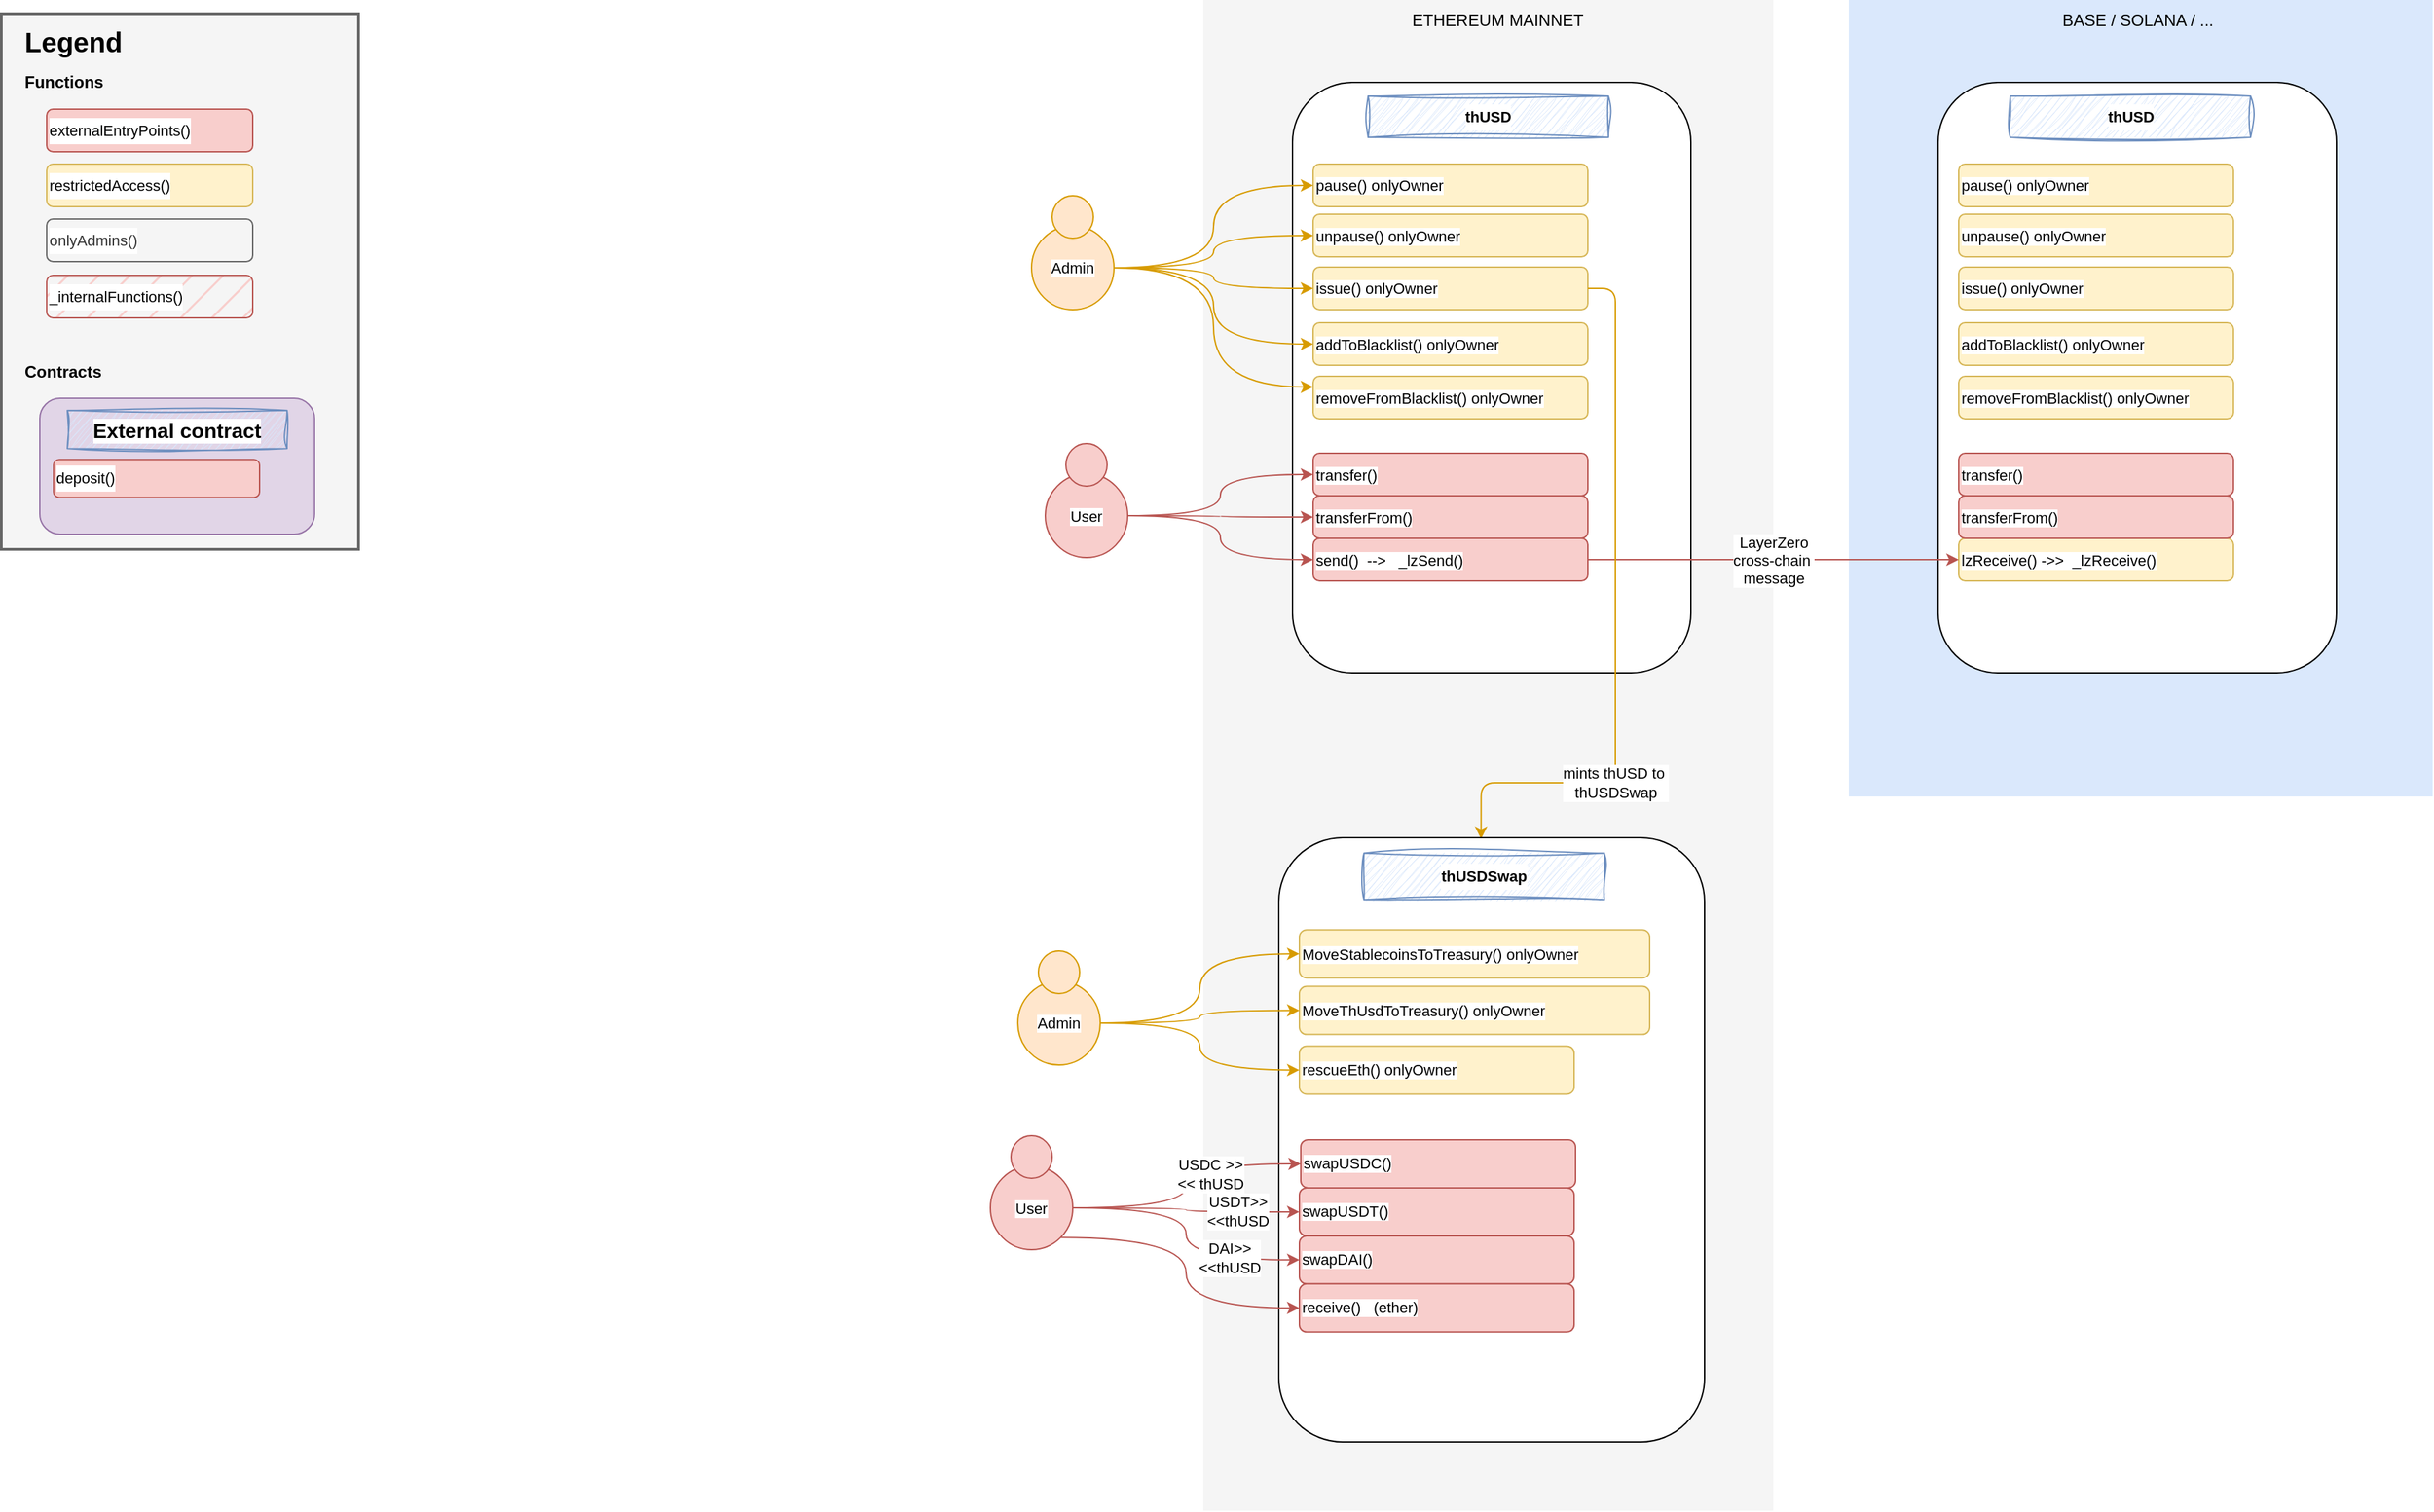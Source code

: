 <mxfile version="27.0.9">
  <diagram name="Page-1" id="5PyokPp5oCqXq4SJCTLq">
    <mxGraphModel dx="2955" dy="2366" grid="1" gridSize="10" guides="1" tooltips="1" connect="1" arrows="1" fold="1" page="1" pageScale="1" pageWidth="850" pageHeight="1100" math="0" shadow="0">
      <root>
        <mxCell id="0" />
        <mxCell id="1" parent="0" />
        <mxCell id="8mlLmYaFBqZbSEVMQ5BL-76" value="" style="whiteSpace=wrap;html=1;fillColor=#f5f5f5;strokeColor=none;fontColor=#333333;" parent="1" vertex="1">
          <mxGeometry x="465" y="-910" width="415" height="1100" as="geometry" />
        </mxCell>
        <mxCell id="8mlLmYaFBqZbSEVMQ5BL-60" value="" style="whiteSpace=wrap;html=1;imageAspect=1;strokeWidth=2;fillColor=#f5f5f5;fontColor=#333333;strokeColor=#666666;" parent="1" vertex="1">
          <mxGeometry x="-410" y="-900" width="260" height="390" as="geometry" />
        </mxCell>
        <mxCell id="8mlLmYaFBqZbSEVMQ5BL-61" value="&lt;div style=&quot;line-height: 19px;&quot;&gt;externalEntryPoints()&lt;/div&gt;" style="rounded=1;whiteSpace=wrap;html=1;fontFamily=Helvetica;fontSize=11;labelBackgroundColor=default;align=left;fillColor=#f8cecc;strokeColor=#b85450;fillStyle=auto;glass=0;" parent="1" vertex="1">
          <mxGeometry x="-377" y="-830.5" width="150" height="31" as="geometry" />
        </mxCell>
        <mxCell id="8mlLmYaFBqZbSEVMQ5BL-62" value="&lt;b&gt;&lt;font style=&quot;font-size: 20px;&quot;&gt;Legend&lt;/font&gt;&lt;/b&gt;" style="text;html=1;align=left;verticalAlign=middle;whiteSpace=wrap;rounded=0;" parent="1" vertex="1">
          <mxGeometry x="-395" y="-900" width="150" height="40" as="geometry" />
        </mxCell>
        <mxCell id="8mlLmYaFBqZbSEVMQ5BL-63" value="&lt;div style=&quot;line-height: 19px;&quot;&gt;onlyAdmins()&lt;/div&gt;" style="rounded=1;whiteSpace=wrap;html=1;fontFamily=Helvetica;fontSize=11;labelBackgroundColor=default;align=left;fillColor=#f5f5f5;strokeColor=#666666;fillStyle=auto;glass=0;fontColor=#333333;" parent="1" vertex="1">
          <mxGeometry x="-377" y="-750.5" width="150" height="31" as="geometry" />
        </mxCell>
        <mxCell id="8mlLmYaFBqZbSEVMQ5BL-64" value="&lt;div style=&quot;line-height: 19px;&quot;&gt;restrictedAccess()&lt;/div&gt;" style="rounded=1;whiteSpace=wrap;html=1;fontFamily=Helvetica;fontSize=11;labelBackgroundColor=default;align=left;fillColor=#fff2cc;strokeColor=#d6b656;fillStyle=auto;glass=0;" parent="1" vertex="1">
          <mxGeometry x="-377" y="-790.5" width="150" height="31" as="geometry" />
        </mxCell>
        <mxCell id="8mlLmYaFBqZbSEVMQ5BL-65" value="&lt;div style=&quot;line-height: 19px;&quot;&gt;_internalFunctions()&lt;/div&gt;" style="rounded=1;whiteSpace=wrap;html=1;fontFamily=Helvetica;fontSize=11;labelBackgroundColor=default;align=left;fillColor=#f8cecc;strokeColor=#b85450;fillStyle=hatch;glass=0;" parent="1" vertex="1">
          <mxGeometry x="-377" y="-709.5" width="150" height="31" as="geometry" />
        </mxCell>
        <mxCell id="8mlLmYaFBqZbSEVMQ5BL-66" value="" style="group" parent="1" vertex="1" connectable="0">
          <mxGeometry x="-382" y="-620" width="200" height="99" as="geometry" />
        </mxCell>
        <mxCell id="8mlLmYaFBqZbSEVMQ5BL-67" value="" style="rounded=1;whiteSpace=wrap;html=1;fontFamily=Helvetica;fontSize=11;labelBackgroundColor=default;fillColor=#e1d5e7;strokeColor=#9673a6;" parent="8mlLmYaFBqZbSEVMQ5BL-66" vertex="1">
          <mxGeometry width="200" height="99" as="geometry" />
        </mxCell>
        <mxCell id="8mlLmYaFBqZbSEVMQ5BL-68" value="&lt;font style=&quot;font-size: 15px;&quot;&gt;&lt;b&gt;External contract&lt;/b&gt;&lt;/font&gt;" style="text;html=1;align=center;verticalAlign=middle;whiteSpace=wrap;rounded=0;fontFamily=Helvetica;fontSize=11;labelBackgroundColor=default;fillColor=#dae8fc;strokeColor=#6c8ebf;fillStyle=auto;glass=0;sketch=1;curveFitting=1;jiggle=2;" parent="8mlLmYaFBqZbSEVMQ5BL-66" vertex="1">
          <mxGeometry x="20" y="8.919" width="160" height="27.649" as="geometry" />
        </mxCell>
        <mxCell id="8mlLmYaFBqZbSEVMQ5BL-69" value="&lt;div style=&quot;line-height: 19px;&quot;&gt;deposit()&lt;/div&gt;" style="rounded=1;whiteSpace=wrap;html=1;fontFamily=Helvetica;fontSize=11;labelBackgroundColor=default;align=left;fillColor=#f8cecc;strokeColor=#b85450;fillStyle=auto;glass=0;" parent="8mlLmYaFBqZbSEVMQ5BL-66" vertex="1">
          <mxGeometry x="10" y="44.595" width="150" height="27.649" as="geometry" />
        </mxCell>
        <mxCell id="8mlLmYaFBqZbSEVMQ5BL-70" value="&lt;b&gt;Contracts&lt;/b&gt;" style="text;html=1;align=left;verticalAlign=middle;whiteSpace=wrap;rounded=0;" parent="1" vertex="1">
          <mxGeometry x="-395" y="-659" width="150" height="40" as="geometry" />
        </mxCell>
        <mxCell id="8mlLmYaFBqZbSEVMQ5BL-71" value="&lt;b&gt;Functions&lt;/b&gt;" style="text;html=1;align=left;verticalAlign=middle;whiteSpace=wrap;rounded=0;" parent="1" vertex="1">
          <mxGeometry x="-395" y="-870" width="150" height="40" as="geometry" />
        </mxCell>
        <mxCell id="8mlLmYaFBqZbSEVMQ5BL-77" value="" style="whiteSpace=wrap;html=1;fillColor=#dae8fc;strokeColor=none;" parent="1" vertex="1">
          <mxGeometry x="935" y="-910" width="425" height="580" as="geometry" />
        </mxCell>
        <mxCell id="8mlLmYaFBqZbSEVMQ5BL-78" value="ETHEREUM MAINNET" style="text;html=1;align=center;verticalAlign=middle;whiteSpace=wrap;rounded=0;" parent="1" vertex="1">
          <mxGeometry x="587" y="-910" width="185" height="30" as="geometry" />
        </mxCell>
        <mxCell id="8mlLmYaFBqZbSEVMQ5BL-79" value="BASE / SOLANA / ..." style="text;html=1;align=center;verticalAlign=middle;whiteSpace=wrap;rounded=0;" parent="1" vertex="1">
          <mxGeometry x="1052.5" y="-910" width="185" height="30" as="geometry" />
        </mxCell>
        <mxCell id="8mlLmYaFBqZbSEVMQ5BL-80" value="" style="group" parent="1" vertex="1" connectable="0">
          <mxGeometry x="340" y="-775.5" width="60" height="91" as="geometry" />
        </mxCell>
        <mxCell id="8mlLmYaFBqZbSEVMQ5BL-81" value="Admin" style="ellipse;whiteSpace=wrap;html=1;aspect=fixed;fontFamily=Helvetica;fontSize=11;labelBackgroundColor=default;fillColor=#ffe6cc;strokeColor=#d79b00;" parent="8mlLmYaFBqZbSEVMQ5BL-80" vertex="1">
          <mxGeometry y="30" width="60" height="61" as="geometry" />
        </mxCell>
        <mxCell id="8mlLmYaFBqZbSEVMQ5BL-82" value="" style="ellipse;whiteSpace=wrap;html=1;aspect=fixed;fontFamily=Helvetica;fontSize=11;labelBackgroundColor=default;fillColor=#ffe6cc;strokeColor=#d79b00;" parent="8mlLmYaFBqZbSEVMQ5BL-80" vertex="1">
          <mxGeometry x="15" y="8" width="30" height="31" as="geometry" />
        </mxCell>
        <mxCell id="8mlLmYaFBqZbSEVMQ5BL-74" value="&lt;br&gt;&lt;div&gt;&lt;br&gt;&lt;/div&gt;" style="rounded=1;whiteSpace=wrap;html=1;container=0;" parent="1" vertex="1">
          <mxGeometry x="530" y="-850" width="290" height="430" as="geometry" />
        </mxCell>
        <mxCell id="8mlLmYaFBqZbSEVMQ5BL-75" value="&lt;div style=&quot;line-height: 19px;&quot;&gt;&lt;b&gt;thUSD&lt;/b&gt;&lt;/div&gt;" style="text;html=1;align=center;verticalAlign=middle;whiteSpace=wrap;rounded=0;fontFamily=Helvetica;fontSize=11;labelBackgroundColor=default;fillColor=#dae8fc;strokeColor=#6c8ebf;fillStyle=auto;glass=0;sketch=1;curveFitting=1;jiggle=2;container=0;" parent="1" vertex="1">
          <mxGeometry x="585" y="-840" width="175" height="30" as="geometry" />
        </mxCell>
        <mxCell id="8mlLmYaFBqZbSEVMQ5BL-83" value="pause() onlyOwner" style="rounded=1;whiteSpace=wrap;html=1;fontFamily=Helvetica;fontSize=11;labelBackgroundColor=default;fillColor=#fff2cc;strokeColor=#d6b656;align=left;container=0;" parent="1" vertex="1">
          <mxGeometry x="545" y="-790.5" width="200" height="31" as="geometry" />
        </mxCell>
        <mxCell id="8mlLmYaFBqZbSEVMQ5BL-84" value="unpause() onlyOwner" style="rounded=1;whiteSpace=wrap;html=1;fontFamily=Helvetica;fontSize=11;labelBackgroundColor=default;fillColor=#fff2cc;strokeColor=#d6b656;align=left;container=0;" parent="1" vertex="1">
          <mxGeometry x="545" y="-754" width="200" height="31" as="geometry" />
        </mxCell>
        <mxCell id="8mlLmYaFBqZbSEVMQ5BL-85" value="issue() onlyOwner" style="rounded=1;whiteSpace=wrap;html=1;fontFamily=Helvetica;fontSize=11;labelBackgroundColor=default;fillColor=#fff2cc;strokeColor=#d6b656;align=left;container=0;" parent="1" vertex="1">
          <mxGeometry x="545" y="-715.5" width="200" height="31" as="geometry" />
        </mxCell>
        <mxCell id="8mlLmYaFBqZbSEVMQ5BL-86" value="addToBlacklist() onlyOwner" style="rounded=1;whiteSpace=wrap;html=1;fontFamily=Helvetica;fontSize=11;labelBackgroundColor=default;fillColor=#fff2cc;strokeColor=#d6b656;align=left;container=0;" parent="1" vertex="1">
          <mxGeometry x="545" y="-675" width="200" height="31" as="geometry" />
        </mxCell>
        <mxCell id="8mlLmYaFBqZbSEVMQ5BL-87" value="removeFromBlacklist() onlyOwner" style="rounded=1;whiteSpace=wrap;html=1;fontFamily=Helvetica;fontSize=11;labelBackgroundColor=default;fillColor=#fff2cc;strokeColor=#d6b656;align=left;container=0;" parent="1" vertex="1">
          <mxGeometry x="545" y="-636" width="200" height="31" as="geometry" />
        </mxCell>
        <mxCell id="8mlLmYaFBqZbSEVMQ5BL-88" style="edgeStyle=orthogonalEdgeStyle;rounded=0;orthogonalLoop=1;jettySize=auto;html=1;exitX=1;exitY=0.5;exitDx=0;exitDy=0;entryX=0;entryY=0.5;entryDx=0;entryDy=0;fillColor=#ffe6cc;strokeColor=#d79b00;curved=1;" parent="1" source="8mlLmYaFBqZbSEVMQ5BL-81" target="8mlLmYaFBqZbSEVMQ5BL-83" edge="1">
          <mxGeometry relative="1" as="geometry" />
        </mxCell>
        <mxCell id="8mlLmYaFBqZbSEVMQ5BL-89" value="transfer()" style="rounded=1;whiteSpace=wrap;html=1;fontFamily=Helvetica;fontSize=11;labelBackgroundColor=default;fillColor=#f8cecc;strokeColor=#b85450;align=left;container=0;" parent="1" vertex="1">
          <mxGeometry x="545" y="-580" width="200" height="31" as="geometry" />
        </mxCell>
        <mxCell id="8mlLmYaFBqZbSEVMQ5BL-91" value="transferFrom()" style="rounded=1;whiteSpace=wrap;html=1;fontFamily=Helvetica;fontSize=11;labelBackgroundColor=default;fillColor=#f8cecc;strokeColor=#b85450;align=left;container=0;" parent="1" vertex="1">
          <mxGeometry x="545" y="-549" width="200" height="31" as="geometry" />
        </mxCell>
        <mxCell id="8mlLmYaFBqZbSEVMQ5BL-92" value="send()&amp;nbsp; --&amp;gt;&amp;nbsp; &amp;nbsp;_lzSend()" style="rounded=1;whiteSpace=wrap;html=1;fontFamily=Helvetica;fontSize=11;labelBackgroundColor=default;fillColor=#f8cecc;strokeColor=#b85450;align=left;container=0;" parent="1" vertex="1">
          <mxGeometry x="545" y="-518" width="200" height="31" as="geometry" />
        </mxCell>
        <mxCell id="8mlLmYaFBqZbSEVMQ5BL-93" value="" style="group" parent="1" vertex="1" connectable="0">
          <mxGeometry x="350" y="-595" width="60" height="91" as="geometry" />
        </mxCell>
        <mxCell id="8mlLmYaFBqZbSEVMQ5BL-94" value="User" style="ellipse;whiteSpace=wrap;html=1;aspect=fixed;fontFamily=Helvetica;fontSize=11;labelBackgroundColor=default;fillColor=#f8cecc;strokeColor=#b85450;" parent="8mlLmYaFBqZbSEVMQ5BL-93" vertex="1">
          <mxGeometry y="30" width="60" height="61" as="geometry" />
        </mxCell>
        <mxCell id="8mlLmYaFBqZbSEVMQ5BL-95" value="" style="ellipse;whiteSpace=wrap;html=1;aspect=fixed;fontFamily=Helvetica;fontSize=11;labelBackgroundColor=default;fillColor=#f8cecc;strokeColor=#b85450;" parent="8mlLmYaFBqZbSEVMQ5BL-93" vertex="1">
          <mxGeometry x="15" y="8" width="30" height="31" as="geometry" />
        </mxCell>
        <mxCell id="8mlLmYaFBqZbSEVMQ5BL-101" style="edgeStyle=orthogonalEdgeStyle;rounded=0;orthogonalLoop=1;jettySize=auto;html=1;exitX=1;exitY=0.5;exitDx=0;exitDy=0;fillColor=#f8cecc;strokeColor=#b85450;curved=1;" parent="1" source="8mlLmYaFBqZbSEVMQ5BL-94" target="8mlLmYaFBqZbSEVMQ5BL-89" edge="1">
          <mxGeometry relative="1" as="geometry" />
        </mxCell>
        <mxCell id="8mlLmYaFBqZbSEVMQ5BL-102" style="edgeStyle=orthogonalEdgeStyle;rounded=0;orthogonalLoop=1;jettySize=auto;html=1;exitX=1;exitY=0.5;exitDx=0;exitDy=0;entryX=0;entryY=0.5;entryDx=0;entryDy=0;fillColor=#f8cecc;strokeColor=#b85450;curved=1;" parent="1" source="8mlLmYaFBqZbSEVMQ5BL-94" target="8mlLmYaFBqZbSEVMQ5BL-91" edge="1">
          <mxGeometry relative="1" as="geometry" />
        </mxCell>
        <mxCell id="8mlLmYaFBqZbSEVMQ5BL-103" style="edgeStyle=orthogonalEdgeStyle;shape=connector;curved=1;rounded=0;orthogonalLoop=1;jettySize=auto;html=1;exitX=1;exitY=0.5;exitDx=0;exitDy=0;entryX=0;entryY=0.5;entryDx=0;entryDy=0;strokeColor=#b85450;align=center;verticalAlign=middle;fontFamily=Helvetica;fontSize=11;fontColor=default;labelBackgroundColor=default;endArrow=classic;fillColor=#f8cecc;" parent="1" source="8mlLmYaFBqZbSEVMQ5BL-94" target="8mlLmYaFBqZbSEVMQ5BL-92" edge="1">
          <mxGeometry relative="1" as="geometry" />
        </mxCell>
        <mxCell id="8mlLmYaFBqZbSEVMQ5BL-105" value="&lt;br&gt;&lt;div&gt;&lt;br&gt;&lt;/div&gt;" style="rounded=1;whiteSpace=wrap;html=1;container=0;" parent="1" vertex="1">
          <mxGeometry x="1000" y="-850" width="290" height="430" as="geometry" />
        </mxCell>
        <mxCell id="8mlLmYaFBqZbSEVMQ5BL-106" value="&lt;div style=&quot;line-height: 19px;&quot;&gt;&lt;b&gt;thUSD&lt;/b&gt;&lt;/div&gt;" style="text;html=1;align=center;verticalAlign=middle;whiteSpace=wrap;rounded=0;fontFamily=Helvetica;fontSize=11;labelBackgroundColor=default;fillColor=#dae8fc;strokeColor=#6c8ebf;fillStyle=auto;glass=0;sketch=1;curveFitting=1;jiggle=2;container=0;" parent="1" vertex="1">
          <mxGeometry x="1052.5" y="-840" width="175" height="30" as="geometry" />
        </mxCell>
        <mxCell id="8mlLmYaFBqZbSEVMQ5BL-107" value="pause() onlyOwner" style="rounded=1;whiteSpace=wrap;html=1;fontFamily=Helvetica;fontSize=11;labelBackgroundColor=default;fillColor=#fff2cc;strokeColor=#d6b656;align=left;container=0;" parent="1" vertex="1">
          <mxGeometry x="1015" y="-790.5" width="200" height="31" as="geometry" />
        </mxCell>
        <mxCell id="8mlLmYaFBqZbSEVMQ5BL-108" value="unpause() onlyOwner" style="rounded=1;whiteSpace=wrap;html=1;fontFamily=Helvetica;fontSize=11;labelBackgroundColor=default;fillColor=#fff2cc;strokeColor=#d6b656;align=left;container=0;" parent="1" vertex="1">
          <mxGeometry x="1015" y="-754" width="200" height="31" as="geometry" />
        </mxCell>
        <mxCell id="8mlLmYaFBqZbSEVMQ5BL-109" value="issue() onlyOwner" style="rounded=1;whiteSpace=wrap;html=1;fontFamily=Helvetica;fontSize=11;labelBackgroundColor=default;fillColor=#fff2cc;strokeColor=#d6b656;align=left;container=0;" parent="1" vertex="1">
          <mxGeometry x="1015" y="-715.5" width="200" height="31" as="geometry" />
        </mxCell>
        <mxCell id="8mlLmYaFBqZbSEVMQ5BL-110" value="addToBlacklist() onlyOwner" style="rounded=1;whiteSpace=wrap;html=1;fontFamily=Helvetica;fontSize=11;labelBackgroundColor=default;fillColor=#fff2cc;strokeColor=#d6b656;align=left;container=0;" parent="1" vertex="1">
          <mxGeometry x="1015" y="-675" width="200" height="31" as="geometry" />
        </mxCell>
        <mxCell id="8mlLmYaFBqZbSEVMQ5BL-111" value="removeFromBlacklist() onlyOwner" style="rounded=1;whiteSpace=wrap;html=1;fontFamily=Helvetica;fontSize=11;labelBackgroundColor=default;fillColor=#fff2cc;strokeColor=#d6b656;align=left;container=0;" parent="1" vertex="1">
          <mxGeometry x="1015" y="-636" width="200" height="31" as="geometry" />
        </mxCell>
        <mxCell id="8mlLmYaFBqZbSEVMQ5BL-112" value="lzReceive() -&amp;gt;&amp;gt;&amp;nbsp; _lzReceive()" style="rounded=1;whiteSpace=wrap;html=1;fontFamily=Helvetica;fontSize=11;labelBackgroundColor=default;fillColor=#fff2cc;strokeColor=#d6b656;align=left;container=0;" parent="1" vertex="1">
          <mxGeometry x="1015" y="-518" width="200" height="31" as="geometry" />
        </mxCell>
        <mxCell id="8mlLmYaFBqZbSEVMQ5BL-113" value="transferFrom()" style="rounded=1;whiteSpace=wrap;html=1;fontFamily=Helvetica;fontSize=11;labelBackgroundColor=default;fillColor=#f8cecc;strokeColor=#b85450;align=left;container=0;" parent="1" vertex="1">
          <mxGeometry x="1015" y="-549" width="200" height="31" as="geometry" />
        </mxCell>
        <mxCell id="8mlLmYaFBqZbSEVMQ5BL-115" value="&lt;div&gt;LayerZero&lt;/div&gt;cross-chain&amp;nbsp;&lt;div&gt;message&lt;/div&gt;" style="edgeStyle=orthogonalEdgeStyle;shape=connector;curved=1;rounded=0;orthogonalLoop=1;jettySize=auto;html=1;exitX=1;exitY=0.5;exitDx=0;exitDy=0;entryX=0;entryY=0.5;entryDx=0;entryDy=0;strokeColor=#b85450;align=center;verticalAlign=middle;fontFamily=Helvetica;fontSize=11;fontColor=default;labelBackgroundColor=default;endArrow=classic;fillColor=#f8cecc;" parent="1" source="8mlLmYaFBqZbSEVMQ5BL-92" target="8mlLmYaFBqZbSEVMQ5BL-112" edge="1">
          <mxGeometry relative="1" as="geometry" />
        </mxCell>
        <mxCell id="8mlLmYaFBqZbSEVMQ5BL-116" value="transfer()" style="rounded=1;whiteSpace=wrap;html=1;fontFamily=Helvetica;fontSize=11;labelBackgroundColor=default;fillColor=#f8cecc;strokeColor=#b85450;align=left;container=0;" parent="1" vertex="1">
          <mxGeometry x="1015" y="-580" width="200" height="31" as="geometry" />
        </mxCell>
        <mxCell id="8mlLmYaFBqZbSEVMQ5BL-117" style="edgeStyle=orthogonalEdgeStyle;shape=connector;curved=1;rounded=0;orthogonalLoop=1;jettySize=auto;html=1;exitX=1;exitY=0.5;exitDx=0;exitDy=0;strokeColor=#d79b00;align=center;verticalAlign=middle;fontFamily=Helvetica;fontSize=11;fontColor=default;labelBackgroundColor=default;endArrow=classic;fillColor=#ffe6cc;" parent="1" source="8mlLmYaFBqZbSEVMQ5BL-81" target="8mlLmYaFBqZbSEVMQ5BL-84" edge="1">
          <mxGeometry relative="1" as="geometry" />
        </mxCell>
        <mxCell id="8mlLmYaFBqZbSEVMQ5BL-118" style="edgeStyle=orthogonalEdgeStyle;shape=connector;curved=1;rounded=0;orthogonalLoop=1;jettySize=auto;html=1;exitX=1;exitY=0.5;exitDx=0;exitDy=0;strokeColor=#d79b00;align=center;verticalAlign=middle;fontFamily=Helvetica;fontSize=11;fontColor=default;labelBackgroundColor=default;endArrow=classic;fillColor=#ffe6cc;" parent="1" source="8mlLmYaFBqZbSEVMQ5BL-81" target="8mlLmYaFBqZbSEVMQ5BL-85" edge="1">
          <mxGeometry relative="1" as="geometry" />
        </mxCell>
        <mxCell id="8mlLmYaFBqZbSEVMQ5BL-119" style="edgeStyle=orthogonalEdgeStyle;shape=connector;curved=1;rounded=0;orthogonalLoop=1;jettySize=auto;html=1;exitX=1;exitY=0.5;exitDx=0;exitDy=0;entryX=0;entryY=0.5;entryDx=0;entryDy=0;strokeColor=#d79b00;align=center;verticalAlign=middle;fontFamily=Helvetica;fontSize=11;fontColor=default;labelBackgroundColor=default;endArrow=classic;fillColor=#ffe6cc;" parent="1" source="8mlLmYaFBqZbSEVMQ5BL-81" target="8mlLmYaFBqZbSEVMQ5BL-86" edge="1">
          <mxGeometry relative="1" as="geometry" />
        </mxCell>
        <mxCell id="8mlLmYaFBqZbSEVMQ5BL-120" style="edgeStyle=orthogonalEdgeStyle;shape=connector;curved=1;rounded=0;orthogonalLoop=1;jettySize=auto;html=1;exitX=1;exitY=0.5;exitDx=0;exitDy=0;entryX=0;entryY=0.25;entryDx=0;entryDy=0;strokeColor=#d79b00;align=center;verticalAlign=middle;fontFamily=Helvetica;fontSize=11;fontColor=default;labelBackgroundColor=default;endArrow=classic;fillColor=#ffe6cc;" parent="1" source="8mlLmYaFBqZbSEVMQ5BL-81" target="8mlLmYaFBqZbSEVMQ5BL-87" edge="1">
          <mxGeometry relative="1" as="geometry" />
        </mxCell>
        <mxCell id="8mlLmYaFBqZbSEVMQ5BL-125" value="" style="group" parent="1" vertex="1" connectable="0">
          <mxGeometry x="330" y="-225.5" width="60" height="91" as="geometry" />
        </mxCell>
        <mxCell id="8mlLmYaFBqZbSEVMQ5BL-126" value="Admin" style="ellipse;whiteSpace=wrap;html=1;aspect=fixed;fontFamily=Helvetica;fontSize=11;labelBackgroundColor=default;fillColor=#ffe6cc;strokeColor=#d79b00;" parent="8mlLmYaFBqZbSEVMQ5BL-125" vertex="1">
          <mxGeometry y="30" width="60" height="61" as="geometry" />
        </mxCell>
        <mxCell id="8mlLmYaFBqZbSEVMQ5BL-127" value="" style="ellipse;whiteSpace=wrap;html=1;aspect=fixed;fontFamily=Helvetica;fontSize=11;labelBackgroundColor=default;fillColor=#ffe6cc;strokeColor=#d79b00;" parent="8mlLmYaFBqZbSEVMQ5BL-125" vertex="1">
          <mxGeometry x="15" y="8" width="30" height="31" as="geometry" />
        </mxCell>
        <mxCell id="8mlLmYaFBqZbSEVMQ5BL-139" value="" style="group" parent="1" vertex="1" connectable="0">
          <mxGeometry x="310" y="-91" width="60" height="91" as="geometry" />
        </mxCell>
        <mxCell id="8mlLmYaFBqZbSEVMQ5BL-140" value="User" style="ellipse;whiteSpace=wrap;html=1;aspect=fixed;fontFamily=Helvetica;fontSize=11;labelBackgroundColor=default;fillColor=#f8cecc;strokeColor=#b85450;" parent="8mlLmYaFBqZbSEVMQ5BL-139" vertex="1">
          <mxGeometry y="30" width="60" height="61" as="geometry" />
        </mxCell>
        <mxCell id="8mlLmYaFBqZbSEVMQ5BL-141" value="" style="ellipse;whiteSpace=wrap;html=1;aspect=fixed;fontFamily=Helvetica;fontSize=11;labelBackgroundColor=default;fillColor=#f8cecc;strokeColor=#b85450;" parent="8mlLmYaFBqZbSEVMQ5BL-139" vertex="1">
          <mxGeometry x="15" y="8" width="30" height="31" as="geometry" />
        </mxCell>
        <mxCell id="-2_YNTllGdAQVyumc-rs-1" style="edgeStyle=orthogonalEdgeStyle;rounded=1;orthogonalLoop=1;jettySize=auto;html=1;exitX=1;exitY=0.5;exitDx=0;exitDy=0;entryX=0.475;entryY=0.002;entryDx=0;entryDy=0;entryPerimeter=0;fillColor=#ffe6cc;strokeColor=#d79b00;curved=0;" edge="1" parent="1" source="8mlLmYaFBqZbSEVMQ5BL-85" target="8mlLmYaFBqZbSEVMQ5BL-128">
          <mxGeometry relative="1" as="geometry">
            <Array as="points">
              <mxPoint x="765" y="-700" />
              <mxPoint x="765" y="-340" />
              <mxPoint x="667" y="-340" />
            </Array>
          </mxGeometry>
        </mxCell>
        <mxCell id="-2_YNTllGdAQVyumc-rs-2" value="mints thUSD to&amp;nbsp;&lt;div&gt;thUSDSwap&lt;/div&gt;" style="edgeLabel;html=1;align=center;verticalAlign=middle;resizable=0;points=[];" vertex="1" connectable="0" parent="-2_YNTllGdAQVyumc-rs-1">
          <mxGeometry x="0.46" relative="1" as="geometry">
            <mxPoint y="1" as="offset" />
          </mxGeometry>
        </mxCell>
        <mxCell id="-2_YNTllGdAQVyumc-rs-4" value="" style="group" vertex="1" connectable="0" parent="1">
          <mxGeometry x="520" y="-300" width="310" height="440" as="geometry" />
        </mxCell>
        <mxCell id="8mlLmYaFBqZbSEVMQ5BL-128" value="&lt;br&gt;&lt;div&gt;&lt;br&gt;&lt;/div&gt;" style="rounded=1;whiteSpace=wrap;html=1;container=0;" parent="-2_YNTllGdAQVyumc-rs-4" vertex="1">
          <mxGeometry width="310" height="440.0" as="geometry" />
        </mxCell>
        <mxCell id="8mlLmYaFBqZbSEVMQ5BL-129" value="&lt;div style=&quot;line-height: 19px;&quot;&gt;&lt;b&gt;thUSDSwap&lt;/b&gt;&lt;/div&gt;" style="text;html=1;align=center;verticalAlign=middle;whiteSpace=wrap;rounded=0;fontFamily=Helvetica;fontSize=11;labelBackgroundColor=default;fillColor=#dae8fc;strokeColor=#6c8ebf;fillStyle=auto;glass=0;sketch=1;curveFitting=1;jiggle=2;container=0;" parent="-2_YNTllGdAQVyumc-rs-4" vertex="1">
          <mxGeometry x="62" y="11.282" width="175" height="33.846" as="geometry" />
        </mxCell>
        <mxCell id="8mlLmYaFBqZbSEVMQ5BL-130" value="MoveStablecoinsToTreasury() onlyOwner" style="rounded=1;whiteSpace=wrap;html=1;fontFamily=Helvetica;fontSize=11;labelBackgroundColor=default;fillColor=#fff2cc;strokeColor=#d6b656;align=left;container=0;" parent="-2_YNTllGdAQVyumc-rs-4" vertex="1">
          <mxGeometry x="15" y="67.128" width="255" height="34.974" as="geometry" />
        </mxCell>
        <mxCell id="8mlLmYaFBqZbSEVMQ5BL-131" value="MoveThUsdToTreasury() onlyOwner" style="rounded=1;whiteSpace=wrap;html=1;fontFamily=Helvetica;fontSize=11;labelBackgroundColor=default;fillColor=#fff2cc;strokeColor=#d6b656;align=left;container=0;" parent="-2_YNTllGdAQVyumc-rs-4" vertex="1">
          <mxGeometry x="15" y="108.308" width="255" height="34.974" as="geometry" />
        </mxCell>
        <mxCell id="8mlLmYaFBqZbSEVMQ5BL-132" value="rescueEth() onlyOwner" style="rounded=1;whiteSpace=wrap;html=1;fontFamily=Helvetica;fontSize=11;labelBackgroundColor=default;fillColor=#fff2cc;strokeColor=#d6b656;align=left;container=0;" parent="-2_YNTllGdAQVyumc-rs-4" vertex="1">
          <mxGeometry x="15" y="151.744" width="200" height="34.974" as="geometry" />
        </mxCell>
        <mxCell id="8mlLmYaFBqZbSEVMQ5BL-136" value="swapUSDC()" style="rounded=1;whiteSpace=wrap;html=1;fontFamily=Helvetica;fontSize=11;labelBackgroundColor=default;fillColor=#f8cecc;strokeColor=#b85450;align=left;container=0;" parent="-2_YNTllGdAQVyumc-rs-4" vertex="1">
          <mxGeometry x="16" y="220.0" width="200" height="34.974" as="geometry" />
        </mxCell>
        <mxCell id="8mlLmYaFBqZbSEVMQ5BL-137" value="swapUSDT()" style="rounded=1;whiteSpace=wrap;html=1;fontFamily=Helvetica;fontSize=11;labelBackgroundColor=default;fillColor=#f8cecc;strokeColor=#b85450;align=left;container=0;" parent="-2_YNTllGdAQVyumc-rs-4" vertex="1">
          <mxGeometry x="15" y="254.974" width="200" height="34.974" as="geometry" />
        </mxCell>
        <mxCell id="8mlLmYaFBqZbSEVMQ5BL-138" value="swapDAI()" style="rounded=1;whiteSpace=wrap;html=1;fontFamily=Helvetica;fontSize=11;labelBackgroundColor=default;fillColor=#f8cecc;strokeColor=#b85450;align=left;container=0;" parent="-2_YNTllGdAQVyumc-rs-4" vertex="1">
          <mxGeometry x="15" y="289.949" width="200" height="34.974" as="geometry" />
        </mxCell>
        <mxCell id="8mlLmYaFBqZbSEVMQ5BL-149" value="receive()&amp;nbsp; &amp;nbsp;(ether)" style="rounded=1;whiteSpace=wrap;html=1;fontFamily=Helvetica;fontSize=11;labelBackgroundColor=default;fillColor=#f8cecc;strokeColor=#b85450;align=left;container=0;" parent="-2_YNTllGdAQVyumc-rs-4" vertex="1">
          <mxGeometry x="15" y="324.923" width="200" height="34.974" as="geometry" />
        </mxCell>
        <mxCell id="8mlLmYaFBqZbSEVMQ5BL-142" style="edgeStyle=orthogonalEdgeStyle;rounded=0;orthogonalLoop=1;jettySize=auto;html=1;exitX=1;exitY=0.5;exitDx=0;exitDy=0;fillColor=#f8cecc;strokeColor=#b85450;curved=1;" parent="1" source="8mlLmYaFBqZbSEVMQ5BL-140" target="8mlLmYaFBqZbSEVMQ5BL-136" edge="1">
          <mxGeometry relative="1" as="geometry" />
        </mxCell>
        <mxCell id="-2_YNTllGdAQVyumc-rs-3" value="USDC &amp;gt;&amp;gt;&lt;div&gt;&amp;lt;&amp;lt; thUSD&lt;/div&gt;" style="edgeLabel;html=1;align=center;verticalAlign=middle;resizable=0;points=[];" vertex="1" connectable="0" parent="8mlLmYaFBqZbSEVMQ5BL-142">
          <mxGeometry x="0.335" y="-7" relative="1" as="geometry">
            <mxPoint as="offset" />
          </mxGeometry>
        </mxCell>
        <mxCell id="8mlLmYaFBqZbSEVMQ5BL-143" style="edgeStyle=orthogonalEdgeStyle;rounded=0;orthogonalLoop=1;jettySize=auto;html=1;exitX=1;exitY=0.5;exitDx=0;exitDy=0;entryX=0;entryY=0.5;entryDx=0;entryDy=0;fillColor=#f8cecc;strokeColor=#b85450;curved=1;" parent="1" source="8mlLmYaFBqZbSEVMQ5BL-140" target="8mlLmYaFBqZbSEVMQ5BL-137" edge="1">
          <mxGeometry relative="1" as="geometry" />
        </mxCell>
        <mxCell id="-2_YNTllGdAQVyumc-rs-5" value="USDT&amp;gt;&amp;gt;&lt;div&gt;&amp;lt;&amp;lt;thUSD&lt;/div&gt;" style="edgeLabel;html=1;align=center;verticalAlign=middle;resizable=0;points=[];" vertex="1" connectable="0" parent="8mlLmYaFBqZbSEVMQ5BL-143">
          <mxGeometry x="0.456" y="1" relative="1" as="geometry">
            <mxPoint as="offset" />
          </mxGeometry>
        </mxCell>
        <mxCell id="8mlLmYaFBqZbSEVMQ5BL-144" style="edgeStyle=orthogonalEdgeStyle;shape=connector;curved=1;rounded=0;orthogonalLoop=1;jettySize=auto;html=1;exitX=1;exitY=0.5;exitDx=0;exitDy=0;entryX=0;entryY=0.5;entryDx=0;entryDy=0;strokeColor=#b85450;align=center;verticalAlign=middle;fontFamily=Helvetica;fontSize=11;fontColor=default;labelBackgroundColor=default;endArrow=classic;fillColor=#f8cecc;" parent="1" source="8mlLmYaFBqZbSEVMQ5BL-140" target="8mlLmYaFBqZbSEVMQ5BL-138" edge="1">
          <mxGeometry relative="1" as="geometry" />
        </mxCell>
        <mxCell id="-2_YNTllGdAQVyumc-rs-6" value="DAI&amp;gt;&amp;gt;&lt;div&gt;&amp;lt;&amp;lt;thUSD&lt;/div&gt;" style="edgeLabel;html=1;align=center;verticalAlign=middle;resizable=0;points=[];" vertex="1" connectable="0" parent="8mlLmYaFBqZbSEVMQ5BL-144">
          <mxGeometry x="0.494" y="2" relative="1" as="geometry">
            <mxPoint as="offset" />
          </mxGeometry>
        </mxCell>
        <mxCell id="8mlLmYaFBqZbSEVMQ5BL-150" style="edgeStyle=orthogonalEdgeStyle;shape=connector;curved=1;rounded=0;orthogonalLoop=1;jettySize=auto;html=1;exitX=1;exitY=1;exitDx=0;exitDy=0;entryX=0;entryY=0.5;entryDx=0;entryDy=0;strokeColor=#b85450;align=center;verticalAlign=middle;fontFamily=Helvetica;fontSize=11;fontColor=default;labelBackgroundColor=default;endArrow=classic;fillColor=#f8cecc;" parent="1" source="8mlLmYaFBqZbSEVMQ5BL-140" target="8mlLmYaFBqZbSEVMQ5BL-149" edge="1">
          <mxGeometry relative="1" as="geometry" />
        </mxCell>
        <mxCell id="8mlLmYaFBqZbSEVMQ5BL-135" style="edgeStyle=orthogonalEdgeStyle;rounded=0;orthogonalLoop=1;jettySize=auto;html=1;exitX=1;exitY=0.5;exitDx=0;exitDy=0;entryX=0;entryY=0.5;entryDx=0;entryDy=0;fillColor=#ffe6cc;strokeColor=#d79b00;curved=1;" parent="1" source="8mlLmYaFBqZbSEVMQ5BL-126" target="8mlLmYaFBqZbSEVMQ5BL-130" edge="1">
          <mxGeometry relative="1" as="geometry" />
        </mxCell>
        <mxCell id="8mlLmYaFBqZbSEVMQ5BL-145" style="edgeStyle=orthogonalEdgeStyle;shape=connector;curved=1;rounded=0;orthogonalLoop=1;jettySize=auto;html=1;exitX=1;exitY=0.5;exitDx=0;exitDy=0;strokeColor=#d79b00;align=center;verticalAlign=middle;fontFamily=Helvetica;fontSize=11;fontColor=default;labelBackgroundColor=default;endArrow=classic;fillColor=#ffe6cc;" parent="1" source="8mlLmYaFBqZbSEVMQ5BL-126" target="8mlLmYaFBqZbSEVMQ5BL-131" edge="1">
          <mxGeometry relative="1" as="geometry" />
        </mxCell>
        <mxCell id="8mlLmYaFBqZbSEVMQ5BL-146" style="edgeStyle=orthogonalEdgeStyle;shape=connector;curved=1;rounded=0;orthogonalLoop=1;jettySize=auto;html=1;exitX=1;exitY=0.5;exitDx=0;exitDy=0;strokeColor=#d79b00;align=center;verticalAlign=middle;fontFamily=Helvetica;fontSize=11;fontColor=default;labelBackgroundColor=default;endArrow=classic;fillColor=#ffe6cc;" parent="1" source="8mlLmYaFBqZbSEVMQ5BL-126" target="8mlLmYaFBqZbSEVMQ5BL-132" edge="1">
          <mxGeometry relative="1" as="geometry" />
        </mxCell>
      </root>
    </mxGraphModel>
  </diagram>
</mxfile>
